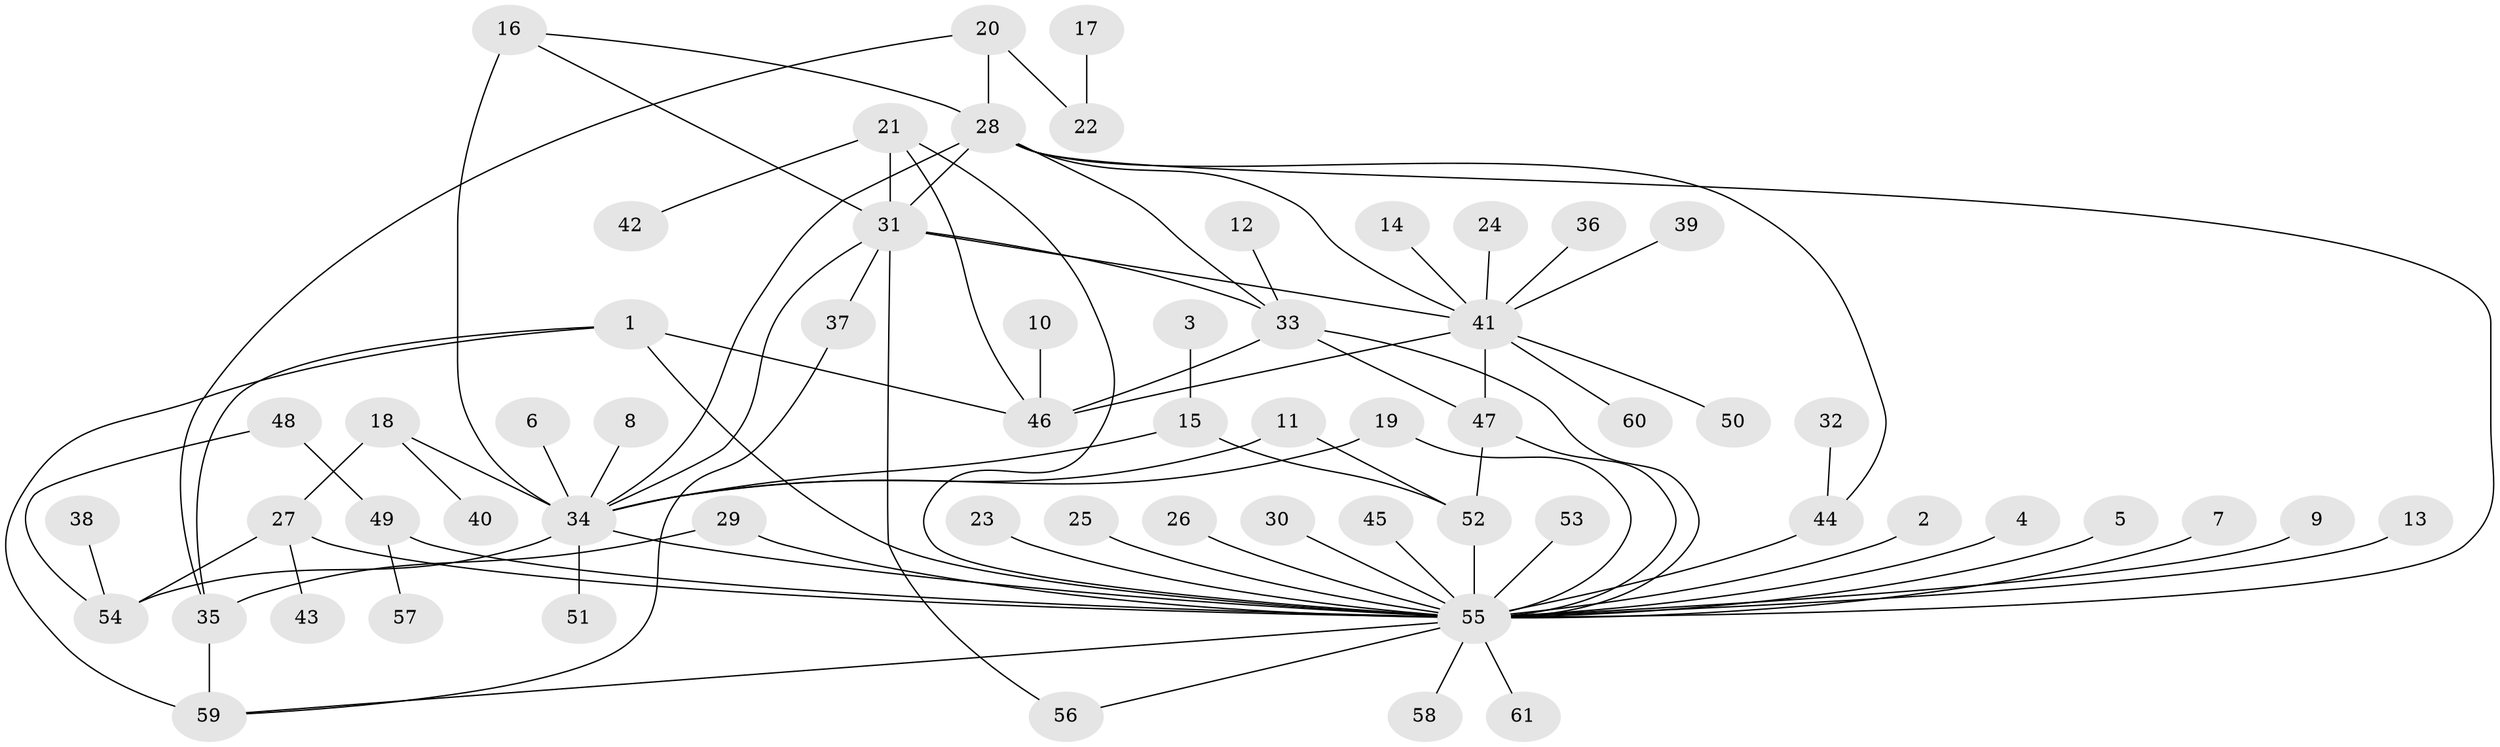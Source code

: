 // original degree distribution, {9: 0.01652892561983471, 11: 0.008264462809917356, 16: 0.008264462809917356, 4: 0.0743801652892562, 7: 0.008264462809917356, 34: 0.008264462809917356, 3: 0.09917355371900827, 12: 0.01652892561983471, 1: 0.5041322314049587, 5: 0.024793388429752067, 2: 0.2231404958677686, 6: 0.008264462809917356}
// Generated by graph-tools (version 1.1) at 2025/01/03/09/25 03:01:54]
// undirected, 61 vertices, 87 edges
graph export_dot {
graph [start="1"]
  node [color=gray90,style=filled];
  1;
  2;
  3;
  4;
  5;
  6;
  7;
  8;
  9;
  10;
  11;
  12;
  13;
  14;
  15;
  16;
  17;
  18;
  19;
  20;
  21;
  22;
  23;
  24;
  25;
  26;
  27;
  28;
  29;
  30;
  31;
  32;
  33;
  34;
  35;
  36;
  37;
  38;
  39;
  40;
  41;
  42;
  43;
  44;
  45;
  46;
  47;
  48;
  49;
  50;
  51;
  52;
  53;
  54;
  55;
  56;
  57;
  58;
  59;
  60;
  61;
  1 -- 35 [weight=1.0];
  1 -- 46 [weight=1.0];
  1 -- 55 [weight=2.0];
  1 -- 59 [weight=1.0];
  2 -- 55 [weight=1.0];
  3 -- 15 [weight=1.0];
  4 -- 55 [weight=1.0];
  5 -- 55 [weight=1.0];
  6 -- 34 [weight=1.0];
  7 -- 55 [weight=1.0];
  8 -- 34 [weight=1.0];
  9 -- 55 [weight=1.0];
  10 -- 46 [weight=1.0];
  11 -- 34 [weight=1.0];
  11 -- 52 [weight=1.0];
  12 -- 33 [weight=1.0];
  13 -- 55 [weight=1.0];
  14 -- 41 [weight=1.0];
  15 -- 34 [weight=1.0];
  15 -- 52 [weight=1.0];
  16 -- 28 [weight=1.0];
  16 -- 31 [weight=1.0];
  16 -- 34 [weight=1.0];
  17 -- 22 [weight=1.0];
  18 -- 27 [weight=1.0];
  18 -- 34 [weight=1.0];
  18 -- 40 [weight=1.0];
  19 -- 34 [weight=1.0];
  19 -- 55 [weight=1.0];
  20 -- 22 [weight=1.0];
  20 -- 28 [weight=1.0];
  20 -- 35 [weight=1.0];
  21 -- 31 [weight=2.0];
  21 -- 42 [weight=1.0];
  21 -- 46 [weight=1.0];
  21 -- 55 [weight=1.0];
  23 -- 55 [weight=1.0];
  24 -- 41 [weight=1.0];
  25 -- 55 [weight=1.0];
  26 -- 55 [weight=1.0];
  27 -- 43 [weight=1.0];
  27 -- 54 [weight=1.0];
  27 -- 55 [weight=1.0];
  28 -- 31 [weight=2.0];
  28 -- 33 [weight=1.0];
  28 -- 34 [weight=1.0];
  28 -- 41 [weight=1.0];
  28 -- 44 [weight=1.0];
  28 -- 55 [weight=1.0];
  29 -- 35 [weight=1.0];
  29 -- 55 [weight=1.0];
  30 -- 55 [weight=1.0];
  31 -- 33 [weight=2.0];
  31 -- 34 [weight=1.0];
  31 -- 37 [weight=1.0];
  31 -- 41 [weight=1.0];
  31 -- 56 [weight=1.0];
  32 -- 44 [weight=1.0];
  33 -- 46 [weight=1.0];
  33 -- 47 [weight=1.0];
  33 -- 55 [weight=1.0];
  34 -- 51 [weight=1.0];
  34 -- 54 [weight=2.0];
  34 -- 55 [weight=1.0];
  35 -- 59 [weight=2.0];
  36 -- 41 [weight=1.0];
  37 -- 59 [weight=1.0];
  38 -- 54 [weight=1.0];
  39 -- 41 [weight=1.0];
  41 -- 46 [weight=2.0];
  41 -- 47 [weight=1.0];
  41 -- 50 [weight=1.0];
  41 -- 60 [weight=1.0];
  44 -- 55 [weight=2.0];
  45 -- 55 [weight=1.0];
  47 -- 52 [weight=1.0];
  47 -- 55 [weight=2.0];
  48 -- 49 [weight=1.0];
  48 -- 54 [weight=1.0];
  49 -- 55 [weight=1.0];
  49 -- 57 [weight=1.0];
  52 -- 55 [weight=1.0];
  53 -- 55 [weight=1.0];
  55 -- 56 [weight=1.0];
  55 -- 58 [weight=1.0];
  55 -- 59 [weight=1.0];
  55 -- 61 [weight=1.0];
}
